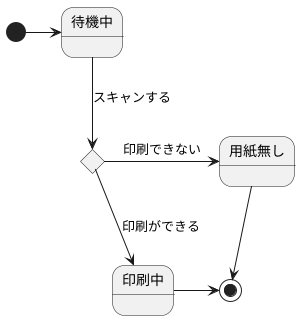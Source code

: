 @startuml プリント
' left to right direction
[*] -right-> 待機中
state c <<choice>>
state c <<choice>>
待機中-down-> c : スキャンする
c --> 印刷中 : 印刷ができる
c -right-> 用紙無し: 印刷できない
' PlantUMLに結合点の表示形式はない
印刷中-right-> [*]
用紙無し --> [*]
@enduml